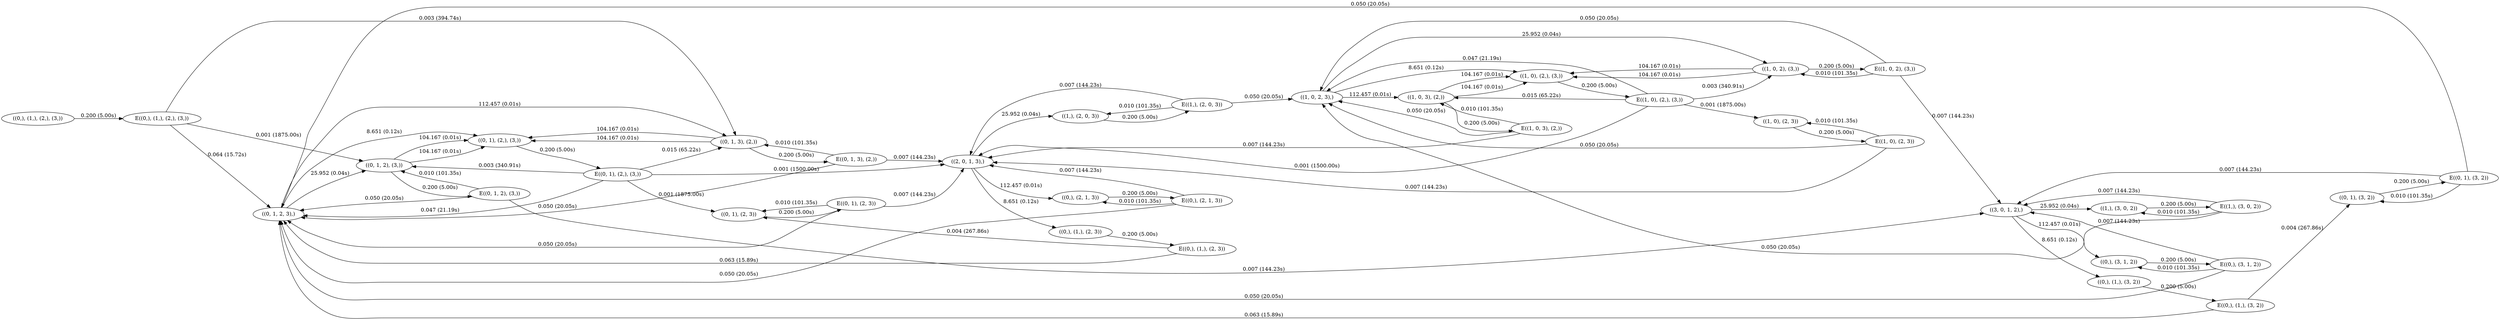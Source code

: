 digraph markov_chain { 
rankdir=LR;
"((0,), (1,), (2,), (3,))" -> "E((0,), (1,), (2,), (3,))" [ label = "0.200 (5.00s)" ]; 
"E((0,), (1,), (2,), (3,))" -> "((0, 1, 2, 3),)" [label = "0.064 (15.72s)" ]; 
"E((0,), (1,), (2,), (3,))" -> "((0, 1, 2), (3,))" [label = "0.001 (1875.00s)" ]; 
"E((0,), (1,), (2,), (3,))" -> "((0, 1, 3), (2,))" [label = "0.003 (394.74s)" ]; 
"((0, 1, 2, 3),)" -> "((0, 1), (2,), (3,))" [ label = "8.651 (0.12s)" ]; 
"((0, 1, 2, 3),)" -> "((0, 1, 2), (3,))" [ label = "25.952 (0.04s)" ]; 
"((0, 1, 2, 3),)" -> "((0, 1, 3), (2,))" [ label = "112.457 (0.01s)" ]; 
"((0, 1, 3), (2,))" -> "E((0, 1, 3), (2,))" [ label = "0.200 (5.00s)" ]; 
"E((0, 1, 3), (2,))" -> "((0, 1, 2, 3),)" [label = "0.050 (20.05s)" ]; 
"E((0, 1, 3), (2,))" -> "((0, 1, 3), (2,))" [label = "0.010 (101.35s)" ]; 
"E((0, 1, 3), (2,))" -> "((2, 0, 1, 3),)" [label = "0.007 (144.23s)" ]; 
"((0, 1, 3), (2,))" -> "((0, 1), (2,), (3,))" [ label = "104.167 (0.01s)" ]; 
"((0, 1, 3), (2,))" -> "((0, 1), (2,), (3,))" [ label = "104.167 (0.01s)" ]; 
"((0, 1, 2), (3,))" -> "E((0, 1, 2), (3,))" [ label = "0.200 (5.00s)" ]; 
"E((0, 1, 2), (3,))" -> "((0, 1, 2, 3),)" [label = "0.050 (20.05s)" ]; 
"E((0, 1, 2), (3,))" -> "((3, 0, 1, 2),)" [label = "0.007 (144.23s)" ]; 
"E((0, 1, 2), (3,))" -> "((0, 1, 2), (3,))" [label = "0.010 (101.35s)" ]; 
"((0, 1, 2), (3,))" -> "((0, 1), (2,), (3,))" [ label = "104.167 (0.01s)" ]; 
"((0, 1, 2), (3,))" -> "((0, 1), (2,), (3,))" [ label = "104.167 (0.01s)" ]; 
"((2, 0, 1, 3),)" -> "((1,), (2, 0, 3))" [ label = "25.952 (0.04s)" ]; 
"((2, 0, 1, 3),)" -> "((0,), (1,), (2, 3))" [ label = "8.651 (0.12s)" ]; 
"((2, 0, 1, 3),)" -> "((0,), (2, 1, 3))" [ label = "112.457 (0.01s)" ]; 
"((0, 1), (2,), (3,))" -> "E((0, 1), (2,), (3,))" [ label = "0.200 (5.00s)" ]; 
"E((0, 1), (2,), (3,))" -> "((0, 1, 2), (3,))" [label = "0.003 (340.91s)" ]; 
"E((0, 1), (2,), (3,))" -> "((0, 1, 2, 3),)" [label = "0.047 (21.19s)" ]; 
"E((0, 1), (2,), (3,))" -> "((0, 1), (2, 3))" [label = "0.001 (1875.00s)" ]; 
"E((0, 1), (2,), (3,))" -> "((0, 1, 3), (2,))" [label = "0.015 (65.22s)" ]; 
"E((0, 1), (2,), (3,))" -> "((2, 0, 1, 3),)" [label = "0.001 (1500.00s)" ]; 
"((3, 0, 1, 2),)" -> "((1,), (3, 0, 2))" [ label = "25.952 (0.04s)" ]; 
"((3, 0, 1, 2),)" -> "((0,), (1,), (3, 2))" [ label = "8.651 (0.12s)" ]; 
"((3, 0, 1, 2),)" -> "((0,), (3, 1, 2))" [ label = "112.457 (0.01s)" ]; 
"((1,), (2, 0, 3))" -> "E((1,), (2, 0, 3))" [ label = "0.200 (5.00s)" ]; 
"E((1,), (2, 0, 3))" -> "((1,), (2, 0, 3))" [label = "0.010 (101.35s)" ]; 
"E((1,), (2, 0, 3))" -> "((1, 0, 2, 3),)" [label = "0.050 (20.05s)" ]; 
"E((1,), (2, 0, 3))" -> "((2, 0, 1, 3),)" [label = "0.007 (144.23s)" ]; 
"((0,), (2, 1, 3))" -> "E((0,), (2, 1, 3))" [ label = "0.200 (5.00s)" ]; 
"E((0,), (2, 1, 3))" -> "((0, 1, 2, 3),)" [label = "0.050 (20.05s)" ]; 
"E((0,), (2, 1, 3))" -> "((0,), (2, 1, 3))" [label = "0.010 (101.35s)" ]; 
"E((0,), (2, 1, 3))" -> "((2, 0, 1, 3),)" [label = "0.007 (144.23s)" ]; 
"((1,), (3, 0, 2))" -> "E((1,), (3, 0, 2))" [ label = "0.200 (5.00s)" ]; 
"E((1,), (3, 0, 2))" -> "((1, 0, 2, 3),)" [label = "0.050 (20.05s)" ]; 
"E((1,), (3, 0, 2))" -> "((3, 0, 1, 2),)" [label = "0.007 (144.23s)" ]; 
"E((1,), (3, 0, 2))" -> "((1,), (3, 0, 2))" [label = "0.010 (101.35s)" ]; 
"((0,), (1,), (2, 3))" -> "E((0,), (1,), (2, 3))" [ label = "0.200 (5.00s)" ]; 
"E((0,), (1,), (2, 3))" -> "((0, 1), (2, 3))" [label = "0.004 (267.86s)" ]; 
"E((0,), (1,), (2, 3))" -> "((0, 1, 2, 3),)" [label = "0.063 (15.89s)" ]; 
"((0, 1), (2, 3))" -> "E((0, 1), (2, 3))" [ label = "0.200 (5.00s)" ]; 
"E((0, 1), (2, 3))" -> "((0, 1, 2, 3),)" [label = "0.050 (20.05s)" ]; 
"E((0, 1), (2, 3))" -> "((0, 1), (2, 3))" [label = "0.010 (101.35s)" ]; 
"E((0, 1), (2, 3))" -> "((2, 0, 1, 3),)" [label = "0.007 (144.23s)" ]; 
"((1, 0, 2, 3),)" -> "((1, 0, 3), (2,))" [ label = "112.457 (0.01s)" ]; 
"((1, 0, 2, 3),)" -> "((1, 0), (2,), (3,))" [ label = "8.651 (0.12s)" ]; 
"((1, 0, 2, 3),)" -> "((1, 0, 2), (3,))" [ label = "25.952 (0.04s)" ]; 
"((0,), (1,), (3, 2))" -> "E((0,), (1,), (3, 2))" [ label = "0.200 (5.00s)" ]; 
"E((0,), (1,), (3, 2))" -> "((0, 1, 2, 3),)" [label = "0.063 (15.89s)" ]; 
"E((0,), (1,), (3, 2))" -> "((0, 1), (3, 2))" [label = "0.004 (267.86s)" ]; 
"((0,), (3, 1, 2))" -> "E((0,), (3, 1, 2))" [ label = "0.200 (5.00s)" ]; 
"E((0,), (3, 1, 2))" -> "((0, 1, 2, 3),)" [label = "0.050 (20.05s)" ]; 
"E((0,), (3, 1, 2))" -> "((3, 0, 1, 2),)" [label = "0.007 (144.23s)" ]; 
"E((0,), (3, 1, 2))" -> "((0,), (3, 1, 2))" [label = "0.010 (101.35s)" ]; 
"((1, 0, 2), (3,))" -> "E((1, 0, 2), (3,))" [ label = "0.200 (5.00s)" ]; 
"E((1, 0, 2), (3,))" -> "((1, 0, 2, 3),)" [label = "0.050 (20.05s)" ]; 
"E((1, 0, 2), (3,))" -> "((3, 0, 1, 2),)" [label = "0.007 (144.23s)" ]; 
"E((1, 0, 2), (3,))" -> "((1, 0, 2), (3,))" [label = "0.010 (101.35s)" ]; 
"((1, 0, 2), (3,))" -> "((1, 0), (2,), (3,))" [ label = "104.167 (0.01s)" ]; 
"((1, 0, 2), (3,))" -> "((1, 0), (2,), (3,))" [ label = "104.167 (0.01s)" ]; 
"((1, 0, 3), (2,))" -> "E((1, 0, 3), (2,))" [ label = "0.200 (5.00s)" ]; 
"E((1, 0, 3), (2,))" -> "((1, 0, 3), (2,))" [label = "0.010 (101.35s)" ]; 
"E((1, 0, 3), (2,))" -> "((1, 0, 2, 3),)" [label = "0.050 (20.05s)" ]; 
"E((1, 0, 3), (2,))" -> "((2, 0, 1, 3),)" [label = "0.007 (144.23s)" ]; 
"((1, 0, 3), (2,))" -> "((1, 0), (2,), (3,))" [ label = "104.167 (0.01s)" ]; 
"((1, 0, 3), (2,))" -> "((1, 0), (2,), (3,))" [ label = "104.167 (0.01s)" ]; 
"((1, 0), (2,), (3,))" -> "E((1, 0), (2,), (3,))" [ label = "0.200 (5.00s)" ]; 
"E((1, 0), (2,), (3,))" -> "((1, 0, 2, 3),)" [label = "0.047 (21.19s)" ]; 
"E((1, 0), (2,), (3,))" -> "((1, 0), (2, 3))" [label = "0.001 (1875.00s)" ]; 
"E((1, 0), (2,), (3,))" -> "((2, 0, 1, 3),)" [label = "0.001 (1500.00s)" ]; 
"E((1, 0), (2,), (3,))" -> "((1, 0, 3), (2,))" [label = "0.015 (65.22s)" ]; 
"E((1, 0), (2,), (3,))" -> "((1, 0, 2), (3,))" [label = "0.003 (340.91s)" ]; 
"((0, 1), (3, 2))" -> "E((0, 1), (3, 2))" [ label = "0.200 (5.00s)" ]; 
"E((0, 1), (3, 2))" -> "((0, 1, 2, 3),)" [label = "0.050 (20.05s)" ]; 
"E((0, 1), (3, 2))" -> "((3, 0, 1, 2),)" [label = "0.007 (144.23s)" ]; 
"E((0, 1), (3, 2))" -> "((0, 1), (3, 2))" [label = "0.010 (101.35s)" ]; 
"((1, 0), (2, 3))" -> "E((1, 0), (2, 3))" [ label = "0.200 (5.00s)" ]; 
"E((1, 0), (2, 3))" -> "((1, 0), (2, 3))" [label = "0.010 (101.35s)" ]; 
"E((1, 0), (2, 3))" -> "((1, 0, 2, 3),)" [label = "0.050 (20.05s)" ]; 
"E((1, 0), (2, 3))" -> "((2, 0, 1, 3),)" [label = "0.007 (144.23s)" ]; 
}
